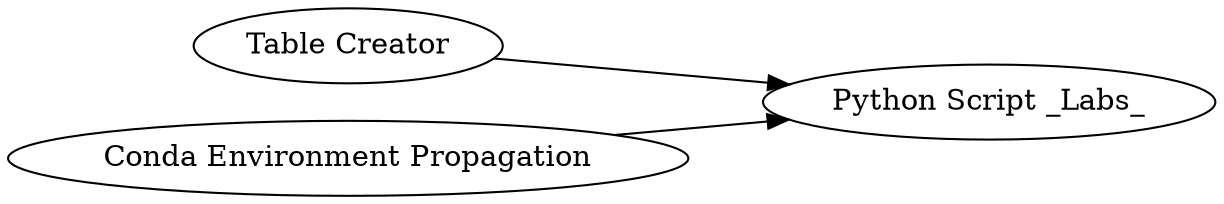 digraph {
	3793 -> 3792
	3794 -> 3792
	3794 [label="Conda Environment Propagation"]
	3792 [label="Python Script _Labs_"]
	3793 [label="Table Creator"]
	rankdir=LR
}
